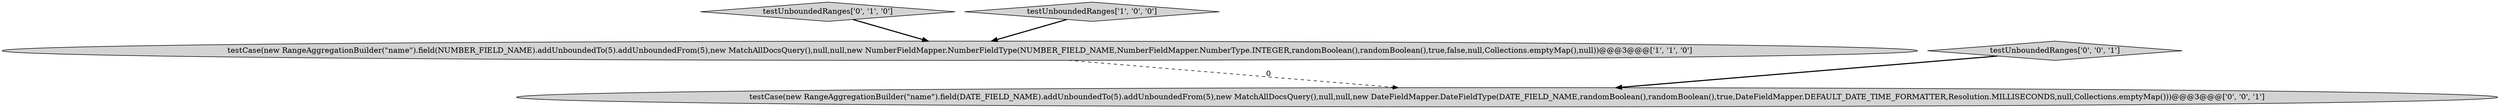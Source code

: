 digraph {
2 [style = filled, label = "testUnboundedRanges['0', '1', '0']", fillcolor = lightgray, shape = diamond image = "AAA0AAABBB2BBB"];
3 [style = filled, label = "testCase(new RangeAggregationBuilder(\"name\").field(DATE_FIELD_NAME).addUnboundedTo(5).addUnboundedFrom(5),new MatchAllDocsQuery(),null,null,new DateFieldMapper.DateFieldType(DATE_FIELD_NAME,randomBoolean(),randomBoolean(),true,DateFieldMapper.DEFAULT_DATE_TIME_FORMATTER,Resolution.MILLISECONDS,null,Collections.emptyMap()))@@@3@@@['0', '0', '1']", fillcolor = lightgray, shape = ellipse image = "AAA0AAABBB3BBB"];
1 [style = filled, label = "testUnboundedRanges['1', '0', '0']", fillcolor = lightgray, shape = diamond image = "AAA0AAABBB1BBB"];
4 [style = filled, label = "testUnboundedRanges['0', '0', '1']", fillcolor = lightgray, shape = diamond image = "AAA0AAABBB3BBB"];
0 [style = filled, label = "testCase(new RangeAggregationBuilder(\"name\").field(NUMBER_FIELD_NAME).addUnboundedTo(5).addUnboundedFrom(5),new MatchAllDocsQuery(),null,null,new NumberFieldMapper.NumberFieldType(NUMBER_FIELD_NAME,NumberFieldMapper.NumberType.INTEGER,randomBoolean(),randomBoolean(),true,false,null,Collections.emptyMap(),null))@@@3@@@['1', '1', '0']", fillcolor = lightgray, shape = ellipse image = "AAA0AAABBB1BBB"];
2->0 [style = bold, label=""];
0->3 [style = dashed, label="0"];
4->3 [style = bold, label=""];
1->0 [style = bold, label=""];
}
